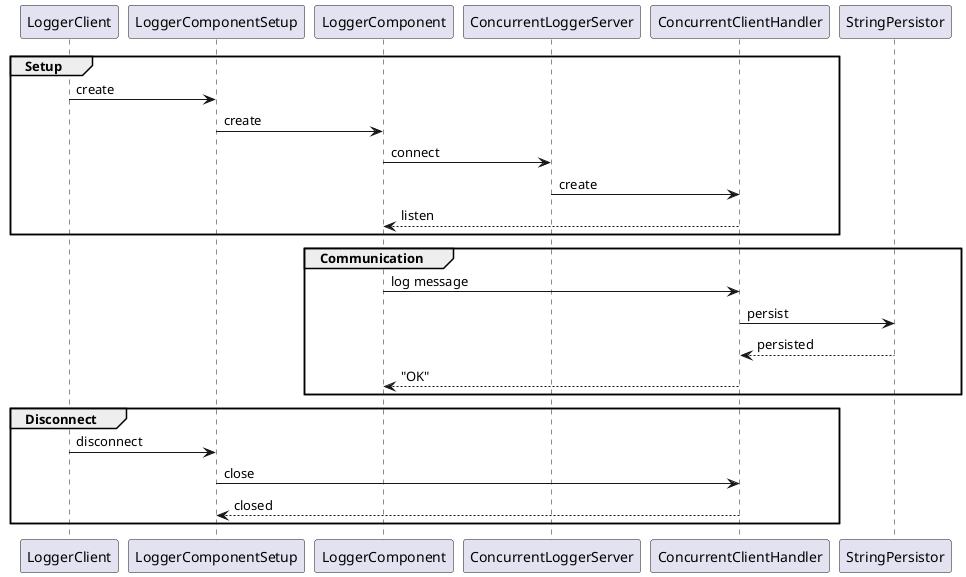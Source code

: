 @startuml
group Setup
    LoggerClient -> LoggerComponentSetup: create
    LoggerComponentSetup -> LoggerComponent: create
    LoggerComponent -> ConcurrentLoggerServer: connect
    ConcurrentLoggerServer -> ConcurrentClientHandler: create
    ConcurrentClientHandler --> LoggerComponent: listen
end
group Communication
    LoggerComponent -> ConcurrentClientHandler: log message
    ConcurrentClientHandler -> StringPersistor: persist
    StringPersistor --> ConcurrentClientHandler: persisted
    ConcurrentClientHandler --> LoggerComponent: "OK"
end
group Disconnect
    LoggerClient -> LoggerComponentSetup: disconnect
    LoggerComponentSetup -> ConcurrentClientHandler: close
    ConcurrentClientHandler --> LoggerComponentSetup: closed
end
@enduml
